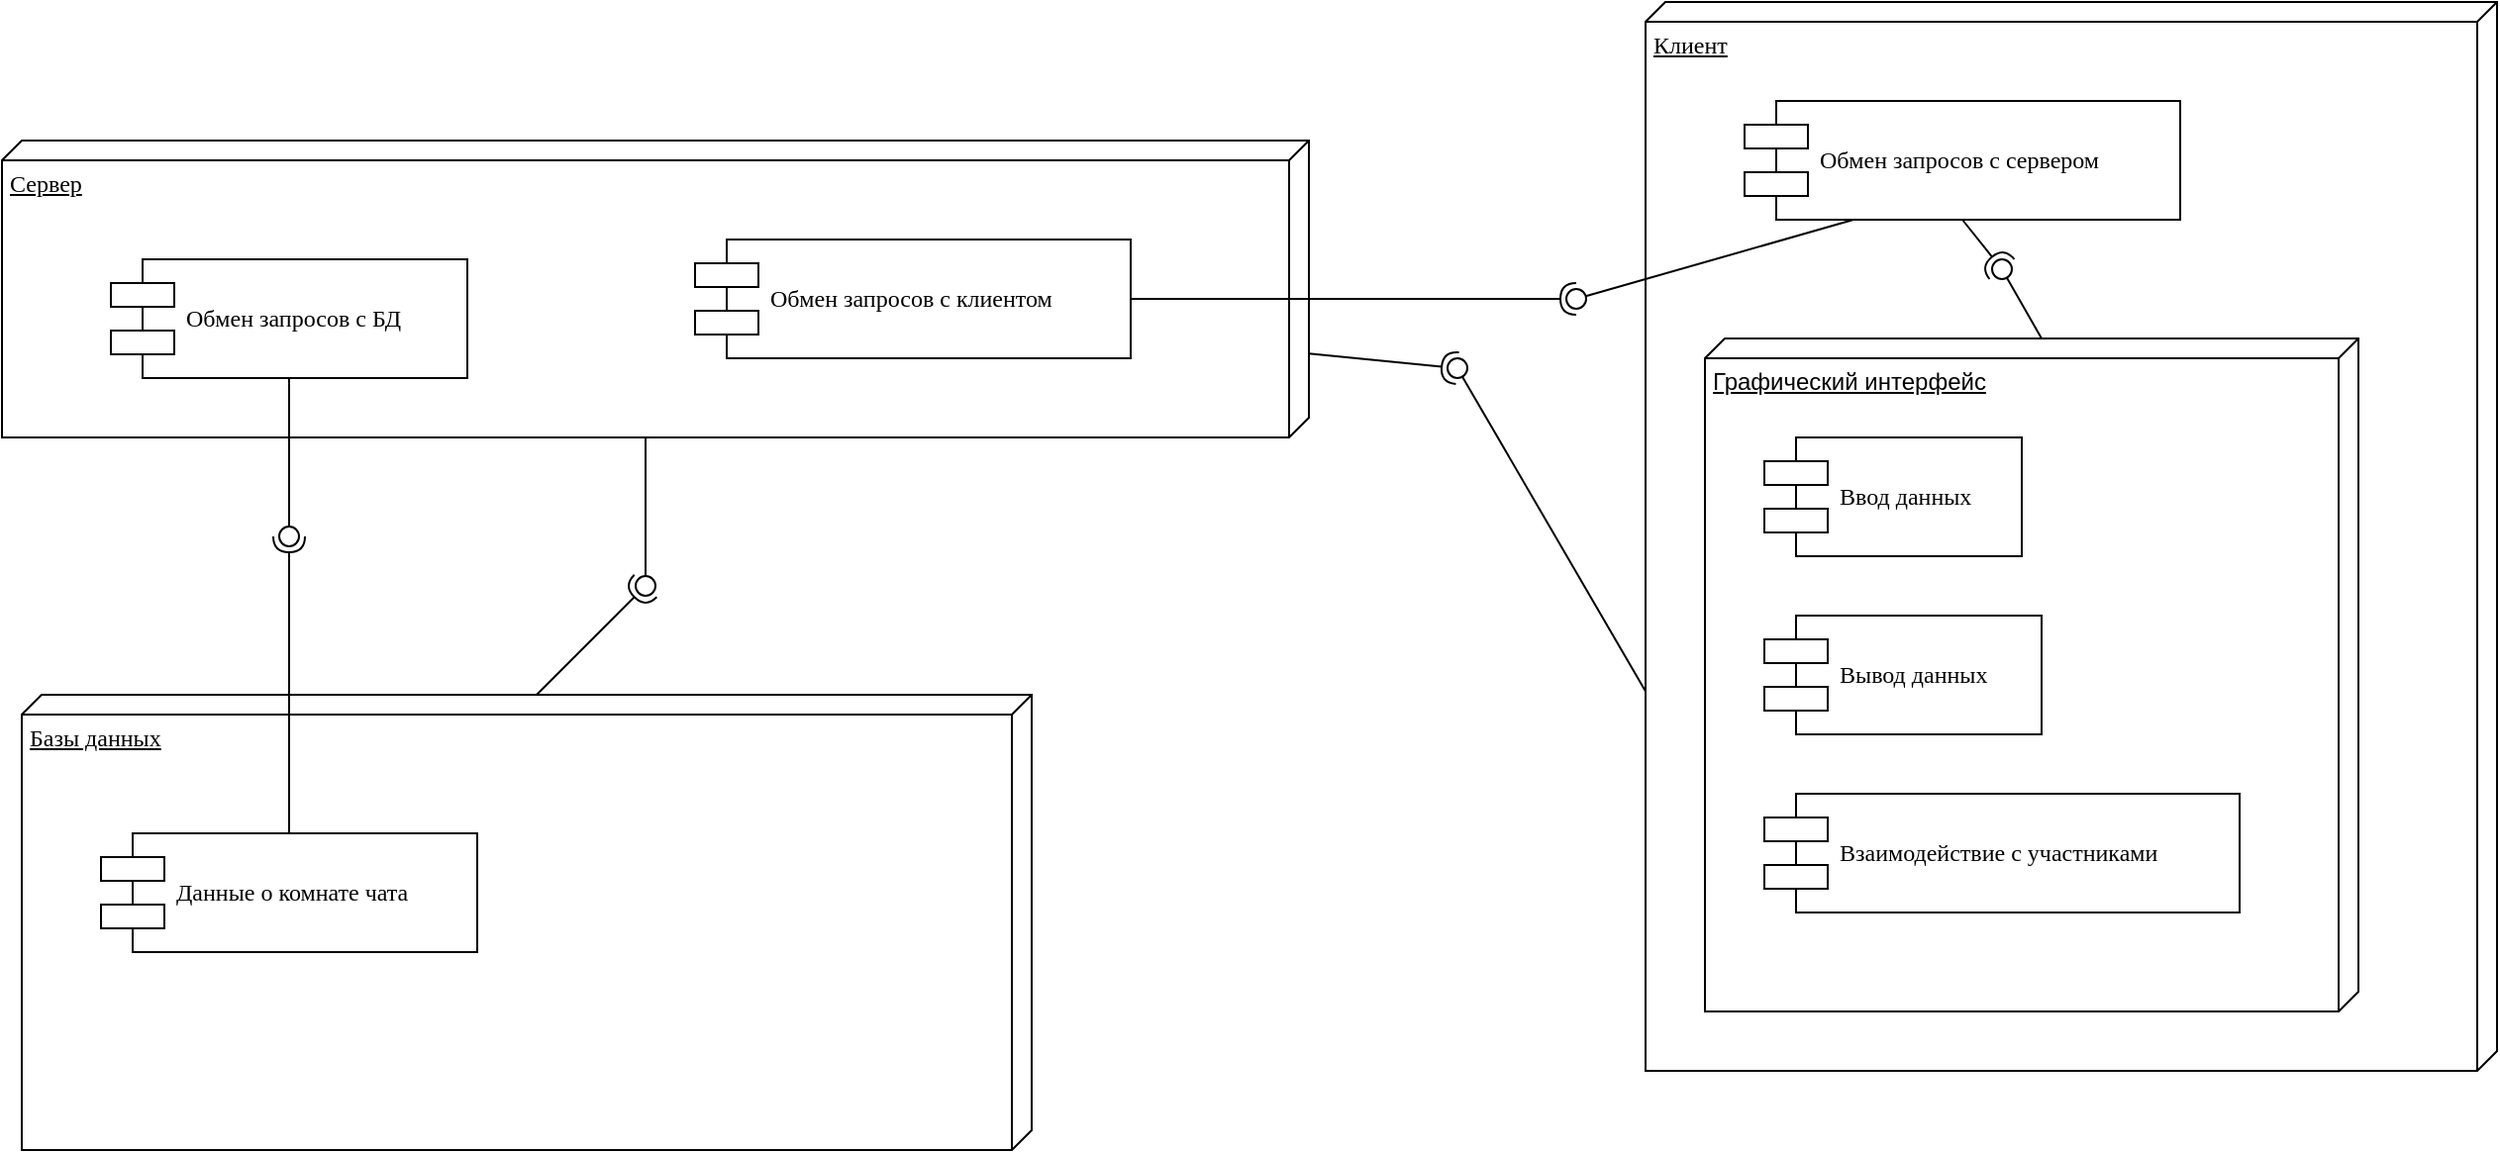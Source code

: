 <mxfile version="13.7.9" type="device"><diagram name="Page-1" id="5f0bae14-7c28-e335-631c-24af17079c00"><mxGraphModel dx="2807" dy="1002" grid="1" gridSize="10" guides="1" tooltips="1" connect="1" arrows="1" fold="1" page="1" pageScale="1" pageWidth="1100" pageHeight="850" background="#ffffff" math="0" shadow="0"><root><mxCell id="0"/><mxCell id="1" parent="0"/><mxCell id="39150e848f15840c-2" value="Клиент" style="verticalAlign=top;align=left;spacingTop=8;spacingLeft=2;spacingRight=12;shape=cube;size=10;direction=south;fontStyle=4;html=1;rounded=0;shadow=0;comic=0;labelBackgroundColor=none;strokeWidth=1;fontFamily=Verdana;fontSize=12" parent="1" vertex="1"><mxGeometry x="550" y="150" width="430" height="540" as="geometry"/></mxCell><mxCell id="0HGu0SzgW5AkeHr2PQkr-30" value="Графический интерфейс" style="verticalAlign=top;align=left;spacingTop=8;spacingLeft=2;spacingRight=12;shape=cube;size=10;direction=south;fontStyle=4;html=1;shadow=0;" vertex="1" parent="1"><mxGeometry x="580" y="320" width="330" height="340" as="geometry"/></mxCell><mxCell id="39150e848f15840c-1" value="Сервер" style="verticalAlign=top;align=left;spacingTop=8;spacingLeft=2;spacingRight=12;shape=cube;size=10;direction=south;fontStyle=4;html=1;rounded=0;shadow=0;comic=0;labelBackgroundColor=none;strokeWidth=1;fontFamily=Verdana;fontSize=12" parent="1" vertex="1"><mxGeometry x="-280" y="220" width="660" height="150" as="geometry"/></mxCell><mxCell id="39150e848f15840c-3" value="Базы данных" style="verticalAlign=top;align=left;spacingTop=8;spacingLeft=2;spacingRight=12;shape=cube;size=10;direction=south;fontStyle=4;html=1;rounded=0;shadow=0;comic=0;labelBackgroundColor=none;strokeWidth=1;fontFamily=Verdana;fontSize=12" parent="1" vertex="1"><mxGeometry x="-270" y="500" width="510" height="230" as="geometry"/></mxCell><mxCell id="39150e848f15840c-10" value="Данные о комнате чата" style="shape=component;align=left;spacingLeft=36;rounded=0;shadow=0;comic=0;labelBackgroundColor=none;strokeWidth=1;fontFamily=Verdana;fontSize=12;html=1;" parent="1" vertex="1"><mxGeometry x="-230" y="570" width="190" height="60" as="geometry"/></mxCell><mxCell id="0HGu0SzgW5AkeHr2PQkr-17" value="Обмен запросов с сервером" style="shape=component;align=left;spacingLeft=36;rounded=0;shadow=0;comic=0;labelBackgroundColor=none;strokeWidth=1;fontFamily=Verdana;fontSize=12;html=1;" vertex="1" parent="1"><mxGeometry x="600" y="200" width="220" height="60" as="geometry"/></mxCell><mxCell id="0HGu0SzgW5AkeHr2PQkr-18" value="Обмен запросов с клиентом" style="shape=component;align=left;spacingLeft=36;rounded=0;shadow=0;comic=0;labelBackgroundColor=none;strokeWidth=1;fontFamily=Verdana;fontSize=12;html=1;" vertex="1" parent="1"><mxGeometry x="70" y="270" width="220" height="60" as="geometry"/></mxCell><mxCell id="0HGu0SzgW5AkeHr2PQkr-20" value="Обмен запросов с БД" style="shape=component;align=left;spacingLeft=36;rounded=0;shadow=0;comic=0;labelBackgroundColor=none;strokeWidth=1;fontFamily=Verdana;fontSize=12;html=1;" vertex="1" parent="1"><mxGeometry x="-225" y="280" width="180" height="60" as="geometry"/></mxCell><mxCell id="0HGu0SzgW5AkeHr2PQkr-31" value="Ввод данных" style="shape=component;align=left;spacingLeft=36;rounded=0;shadow=0;comic=0;labelBackgroundColor=none;strokeWidth=1;fontFamily=Verdana;fontSize=12;html=1;" vertex="1" parent="1"><mxGeometry x="610" y="370" width="130" height="60" as="geometry"/></mxCell><mxCell id="0HGu0SzgW5AkeHr2PQkr-32" value="Вывод данных" style="shape=component;align=left;spacingLeft=36;rounded=0;shadow=0;comic=0;labelBackgroundColor=none;strokeWidth=1;fontFamily=Verdana;fontSize=12;html=1;" vertex="1" parent="1"><mxGeometry x="610" y="460" width="140" height="60" as="geometry"/></mxCell><mxCell id="0HGu0SzgW5AkeHr2PQkr-33" value="Взаимодействие с участниками" style="shape=component;align=left;spacingLeft=36;rounded=0;shadow=0;comic=0;labelBackgroundColor=none;strokeWidth=1;fontFamily=Verdana;fontSize=12;html=1;" vertex="1" parent="1"><mxGeometry x="610" y="550" width="240" height="60" as="geometry"/></mxCell><mxCell id="0HGu0SzgW5AkeHr2PQkr-37" value="" style="rounded=0;orthogonalLoop=1;jettySize=auto;html=1;endArrow=none;endFill=0;shadow=0;exitX=0.25;exitY=1;exitDx=0;exitDy=0;" edge="1" target="0HGu0SzgW5AkeHr2PQkr-39" parent="1" source="0HGu0SzgW5AkeHr2PQkr-17"><mxGeometry relative="1" as="geometry"><mxPoint x="450" y="205" as="sourcePoint"/></mxGeometry></mxCell><mxCell id="0HGu0SzgW5AkeHr2PQkr-38" value="" style="rounded=0;orthogonalLoop=1;jettySize=auto;html=1;endArrow=halfCircle;endFill=0;entryX=0.5;entryY=0.5;entryDx=0;entryDy=0;endSize=6;strokeWidth=1;shadow=0;exitX=1;exitY=0.5;exitDx=0;exitDy=0;" edge="1" target="0HGu0SzgW5AkeHr2PQkr-39" parent="1" source="0HGu0SzgW5AkeHr2PQkr-18"><mxGeometry relative="1" as="geometry"><mxPoint x="480" y="505" as="sourcePoint"/></mxGeometry></mxCell><mxCell id="0HGu0SzgW5AkeHr2PQkr-39" value="" style="ellipse;whiteSpace=wrap;html=1;fontFamily=Helvetica;fontSize=12;fontColor=#000000;align=center;strokeColor=#000000;fillColor=#ffffff;points=[];aspect=fixed;resizable=0;shadow=0;" vertex="1" parent="1"><mxGeometry x="510" y="295" width="10" height="10" as="geometry"/></mxCell><mxCell id="0HGu0SzgW5AkeHr2PQkr-46" value="" style="rounded=0;orthogonalLoop=1;jettySize=auto;html=1;endArrow=none;endFill=0;shadow=0;exitX=0;exitY=0;exitDx=150;exitDy=335;exitPerimeter=0;" edge="1" target="0HGu0SzgW5AkeHr2PQkr-48" parent="1" source="39150e848f15840c-1"><mxGeometry relative="1" as="geometry"><mxPoint x="-120" y="445" as="sourcePoint"/></mxGeometry></mxCell><mxCell id="0HGu0SzgW5AkeHr2PQkr-47" value="" style="rounded=0;orthogonalLoop=1;jettySize=auto;html=1;endArrow=halfCircle;endFill=0;entryX=0.5;entryY=0.5;entryDx=0;entryDy=0;endSize=6;strokeWidth=1;shadow=0;exitX=0;exitY=0;exitDx=0;exitDy=250;exitPerimeter=0;" edge="1" target="0HGu0SzgW5AkeHr2PQkr-48" parent="1" source="39150e848f15840c-3"><mxGeometry relative="1" as="geometry"><mxPoint x="-80" y="445" as="sourcePoint"/></mxGeometry></mxCell><mxCell id="0HGu0SzgW5AkeHr2PQkr-48" value="" style="ellipse;whiteSpace=wrap;html=1;fontFamily=Helvetica;fontSize=12;fontColor=#000000;align=center;strokeColor=#000000;fillColor=#ffffff;points=[];aspect=fixed;resizable=0;shadow=0;" vertex="1" parent="1"><mxGeometry x="40" y="440" width="10" height="10" as="geometry"/></mxCell><mxCell id="0HGu0SzgW5AkeHr2PQkr-49" value="" style="rounded=0;orthogonalLoop=1;jettySize=auto;html=1;endArrow=none;endFill=0;shadow=0;exitX=0.5;exitY=1;exitDx=0;exitDy=0;" edge="1" target="0HGu0SzgW5AkeHr2PQkr-51" parent="1" source="0HGu0SzgW5AkeHr2PQkr-20"><mxGeometry relative="1" as="geometry"><mxPoint x="-170" y="420" as="sourcePoint"/></mxGeometry></mxCell><mxCell id="0HGu0SzgW5AkeHr2PQkr-50" value="" style="rounded=0;orthogonalLoop=1;jettySize=auto;html=1;endArrow=halfCircle;endFill=0;entryX=0.5;entryY=0.5;entryDx=0;entryDy=0;endSize=6;strokeWidth=1;shadow=0;exitX=0.5;exitY=0;exitDx=0;exitDy=0;" edge="1" target="0HGu0SzgW5AkeHr2PQkr-51" parent="1" source="39150e848f15840c-10"><mxGeometry relative="1" as="geometry"><mxPoint x="-130" y="420" as="sourcePoint"/></mxGeometry></mxCell><mxCell id="0HGu0SzgW5AkeHr2PQkr-51" value="" style="ellipse;whiteSpace=wrap;html=1;fontFamily=Helvetica;fontSize=12;fontColor=#000000;align=center;strokeColor=#000000;fillColor=#ffffff;points=[];aspect=fixed;resizable=0;shadow=0;" vertex="1" parent="1"><mxGeometry x="-140" y="415" width="10" height="10" as="geometry"/></mxCell><mxCell id="0HGu0SzgW5AkeHr2PQkr-52" value="" style="rounded=0;orthogonalLoop=1;jettySize=auto;html=1;endArrow=none;endFill=0;shadow=0;exitX=0.645;exitY=1;exitDx=0;exitDy=0;exitPerimeter=0;" edge="1" target="0HGu0SzgW5AkeHr2PQkr-54" parent="1" source="39150e848f15840c-2"><mxGeometry relative="1" as="geometry"><mxPoint x="425" y="410" as="sourcePoint"/></mxGeometry></mxCell><mxCell id="0HGu0SzgW5AkeHr2PQkr-53" value="" style="rounded=0;orthogonalLoop=1;jettySize=auto;html=1;endArrow=halfCircle;endFill=0;entryX=0.5;entryY=0.5;entryDx=0;entryDy=0;endSize=6;strokeWidth=1;shadow=0;" edge="1" target="0HGu0SzgW5AkeHr2PQkr-54" parent="1" source="39150e848f15840c-1"><mxGeometry relative="1" as="geometry"><mxPoint x="465" y="410" as="sourcePoint"/></mxGeometry></mxCell><mxCell id="0HGu0SzgW5AkeHr2PQkr-54" value="" style="ellipse;whiteSpace=wrap;html=1;fontFamily=Helvetica;fontSize=12;fontColor=#000000;align=center;strokeColor=#000000;fillColor=#ffffff;points=[];aspect=fixed;resizable=0;shadow=0;" vertex="1" parent="1"><mxGeometry x="450" y="330" width="10" height="10" as="geometry"/></mxCell><mxCell id="0HGu0SzgW5AkeHr2PQkr-55" value="" style="rounded=0;orthogonalLoop=1;jettySize=auto;html=1;endArrow=none;endFill=0;shadow=0;exitX=0;exitY=0;exitDx=0;exitDy=160;exitPerimeter=0;" edge="1" target="0HGu0SzgW5AkeHr2PQkr-57" parent="1" source="0HGu0SzgW5AkeHr2PQkr-30"><mxGeometry relative="1" as="geometry"><mxPoint x="425" y="475" as="sourcePoint"/></mxGeometry></mxCell><mxCell id="0HGu0SzgW5AkeHr2PQkr-56" value="" style="rounded=0;orthogonalLoop=1;jettySize=auto;html=1;endArrow=halfCircle;endFill=0;entryX=0.5;entryY=0.5;entryDx=0;entryDy=0;endSize=6;strokeWidth=1;shadow=0;exitX=0.5;exitY=1;exitDx=0;exitDy=0;" edge="1" target="0HGu0SzgW5AkeHr2PQkr-57" parent="1" source="0HGu0SzgW5AkeHr2PQkr-17"><mxGeometry relative="1" as="geometry"><mxPoint x="465" y="475" as="sourcePoint"/></mxGeometry></mxCell><mxCell id="0HGu0SzgW5AkeHr2PQkr-57" value="" style="ellipse;whiteSpace=wrap;html=1;fontFamily=Helvetica;fontSize=12;fontColor=#000000;align=center;strokeColor=#000000;fillColor=#ffffff;points=[];aspect=fixed;resizable=0;shadow=0;" vertex="1" parent="1"><mxGeometry x="725" y="280" width="10" height="10" as="geometry"/></mxCell></root></mxGraphModel></diagram></mxfile>